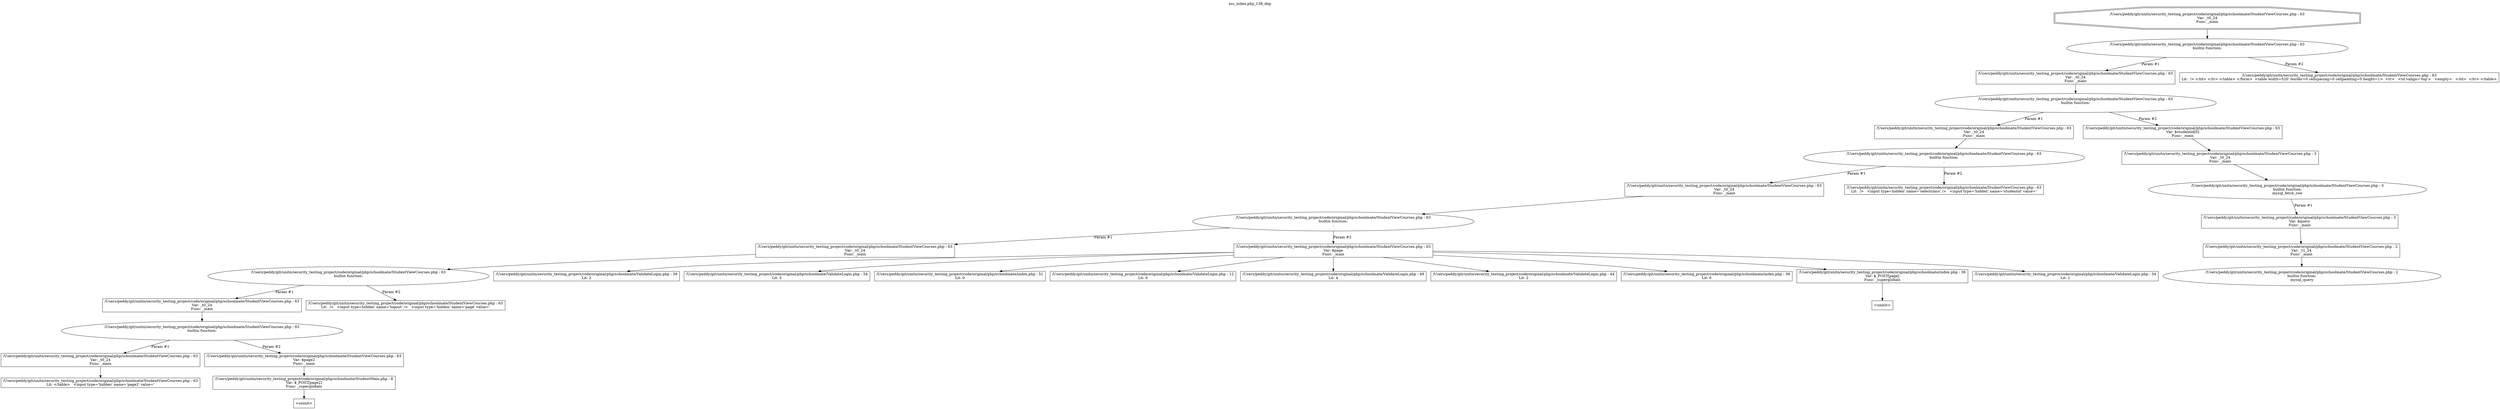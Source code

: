 digraph cfg {
  label="xss_index.php_138_dep";
  labelloc=t;
  n1 [shape=doubleoctagon, label="/Users/peddy/git/unitn/security_testing_project/code/original/php/schoolmate/StudentViewCourses.php : 63\nVar: _t0_24\nFunc: _main\n"];
  n2 [shape=ellipse, label="/Users/peddy/git/unitn/security_testing_project/code/original/php/schoolmate/StudentViewCourses.php : 63\nbuiltin function:\n.\n"];
  n3 [shape=box, label="/Users/peddy/git/unitn/security_testing_project/code/original/php/schoolmate/StudentViewCourses.php : 63\nVar: _t0_24\nFunc: _main\n"];
  n4 [shape=ellipse, label="/Users/peddy/git/unitn/security_testing_project/code/original/php/schoolmate/StudentViewCourses.php : 63\nbuiltin function:\n.\n"];
  n5 [shape=box, label="/Users/peddy/git/unitn/security_testing_project/code/original/php/schoolmate/StudentViewCourses.php : 63\nVar: _t0_24\nFunc: _main\n"];
  n6 [shape=ellipse, label="/Users/peddy/git/unitn/security_testing_project/code/original/php/schoolmate/StudentViewCourses.php : 63\nbuiltin function:\n.\n"];
  n7 [shape=box, label="/Users/peddy/git/unitn/security_testing_project/code/original/php/schoolmate/StudentViewCourses.php : 63\nVar: _t0_24\nFunc: _main\n"];
  n8 [shape=ellipse, label="/Users/peddy/git/unitn/security_testing_project/code/original/php/schoolmate/StudentViewCourses.php : 63\nbuiltin function:\n.\n"];
  n9 [shape=box, label="/Users/peddy/git/unitn/security_testing_project/code/original/php/schoolmate/StudentViewCourses.php : 63\nVar: _t0_24\nFunc: _main\n"];
  n10 [shape=ellipse, label="/Users/peddy/git/unitn/security_testing_project/code/original/php/schoolmate/StudentViewCourses.php : 63\nbuiltin function:\n.\n"];
  n11 [shape=box, label="/Users/peddy/git/unitn/security_testing_project/code/original/php/schoolmate/StudentViewCourses.php : 63\nVar: _t0_24\nFunc: _main\n"];
  n12 [shape=ellipse, label="/Users/peddy/git/unitn/security_testing_project/code/original/php/schoolmate/StudentViewCourses.php : 63\nbuiltin function:\n.\n"];
  n13 [shape=box, label="/Users/peddy/git/unitn/security_testing_project/code/original/php/schoolmate/StudentViewCourses.php : 63\nVar: _t0_24\nFunc: _main\n"];
  n14 [shape=box, label="/Users/peddy/git/unitn/security_testing_project/code/original/php/schoolmate/StudentViewCourses.php : 63\nLit: </table>   <input type='hidden' name='page2' value='\n"];
  n15 [shape=box, label="/Users/peddy/git/unitn/security_testing_project/code/original/php/schoolmate/StudentViewCourses.php : 63\nVar: $page2\nFunc: _main\n"];
  n16 [shape=box, label="/Users/peddy/git/unitn/security_testing_project/code/original/php/schoolmate/StudentMain.php : 8\nVar: $_POST[page2]\nFunc: _superglobals\n"];
  n17 [shape=box, label="<uninit>"];
  n18 [shape=box, label="/Users/peddy/git/unitn/security_testing_project/code/original/php/schoolmate/StudentViewCourses.php : 63\nLit:  />   <input type=hidden' name='logout' />   <input type='hidden' name='page' value='\n"];
  n19 [shape=box, label="/Users/peddy/git/unitn/security_testing_project/code/original/php/schoolmate/StudentViewCourses.php : 63\nVar: $page\nFunc: _main\n"];
  n20 [shape=box, label="/Users/peddy/git/unitn/security_testing_project/code/original/php/schoolmate/ValidateLogin.php : 39\nLit: 2\n"];
  n21 [shape=box, label="/Users/peddy/git/unitn/security_testing_project/code/original/php/schoolmate/ValidateLogin.php : 54\nLit: 5\n"];
  n22 [shape=box, label="/Users/peddy/git/unitn/security_testing_project/code/original/php/schoolmate/index.php : 51\nLit: 0\n"];
  n23 [shape=box, label="/Users/peddy/git/unitn/security_testing_project/code/original/php/schoolmate/ValidateLogin.php : 12\nLit: 0\n"];
  n24 [shape=box, label="/Users/peddy/git/unitn/security_testing_project/code/original/php/schoolmate/ValidateLogin.php : 49\nLit: 4\n"];
  n25 [shape=box, label="/Users/peddy/git/unitn/security_testing_project/code/original/php/schoolmate/ValidateLogin.php : 44\nLit: 2\n"];
  n26 [shape=box, label="/Users/peddy/git/unitn/security_testing_project/code/original/php/schoolmate/index.php : 39\nLit: 0\n"];
  n27 [shape=box, label="/Users/peddy/git/unitn/security_testing_project/code/original/php/schoolmate/index.php : 36\nVar: $_POST[page]\nFunc: _superglobals\n"];
  n28 [shape=box, label="<uninit>"];
  n29 [shape=box, label="/Users/peddy/git/unitn/security_testing_project/code/original/php/schoolmate/ValidateLogin.php : 34\nLit: 1\n"];
  n30 [shape=box, label="/Users/peddy/git/unitn/security_testing_project/code/original/php/schoolmate/StudentViewCourses.php : 63\nLit:  />   <input type=hidden' name='selectclass' />   <input type='hidden' name='studentid' value='\n"];
  n31 [shape=box, label="/Users/peddy/git/unitn/security_testing_project/code/original/php/schoolmate/StudentViewCourses.php : 63\nVar: $studentid[0]\nFunc: _main\n"];
  n32 [shape=box, label="/Users/peddy/git/unitn/security_testing_project/code/original/php/schoolmate/StudentViewCourses.php : 3\nVar: _t0_24\nFunc: _main\n"];
  n33 [shape=ellipse, label="/Users/peddy/git/unitn/security_testing_project/code/original/php/schoolmate/StudentViewCourses.php : 3\nbuiltin function:\nmysql_fetch_row\n"];
  n34 [shape=box, label="/Users/peddy/git/unitn/security_testing_project/code/original/php/schoolmate/StudentViewCourses.php : 3\nVar: $query\nFunc: _main\n"];
  n35 [shape=box, label="/Users/peddy/git/unitn/security_testing_project/code/original/php/schoolmate/StudentViewCourses.php : 2\nVar: _t1_24\nFunc: _main\n"];
  n36 [shape=ellipse, label="/Users/peddy/git/unitn/security_testing_project/code/original/php/schoolmate/StudentViewCourses.php : 2\nbuiltin function:\nmysql_query\n"];
  n37 [shape=box, label="/Users/peddy/git/unitn/security_testing_project/code/original/php/schoolmate/StudentViewCourses.php : 63\nLit:  /> </td> </tr> </table> </form>  <table width=520' border=0 cellspacing=0 cellpadding=0 height=1>  <tr>   <td valign='top'>   <empty>   </td>  </tr> </table>\n"];
  n1 -> n2;
  n3 -> n4;
  n5 -> n6;
  n7 -> n8;
  n9 -> n10;
  n11 -> n12;
  n13 -> n14;
  n12 -> n13[label="Param #1"];
  n12 -> n15[label="Param #2"];
  n16 -> n17;
  n15 -> n16;
  n10 -> n11[label="Param #1"];
  n10 -> n18[label="Param #2"];
  n8 -> n9[label="Param #1"];
  n8 -> n19[label="Param #2"];
  n19 -> n20;
  n19 -> n21;
  n19 -> n22;
  n19 -> n23;
  n19 -> n24;
  n19 -> n25;
  n19 -> n26;
  n19 -> n27;
  n19 -> n29;
  n27 -> n28;
  n6 -> n7[label="Param #1"];
  n6 -> n30[label="Param #2"];
  n4 -> n5[label="Param #1"];
  n4 -> n31[label="Param #2"];
  n32 -> n33;
  n35 -> n36;
  n34 -> n35;
  n33 -> n34[label="Param #1"];
  n31 -> n32;
  n2 -> n3[label="Param #1"];
  n2 -> n37[label="Param #2"];
}
